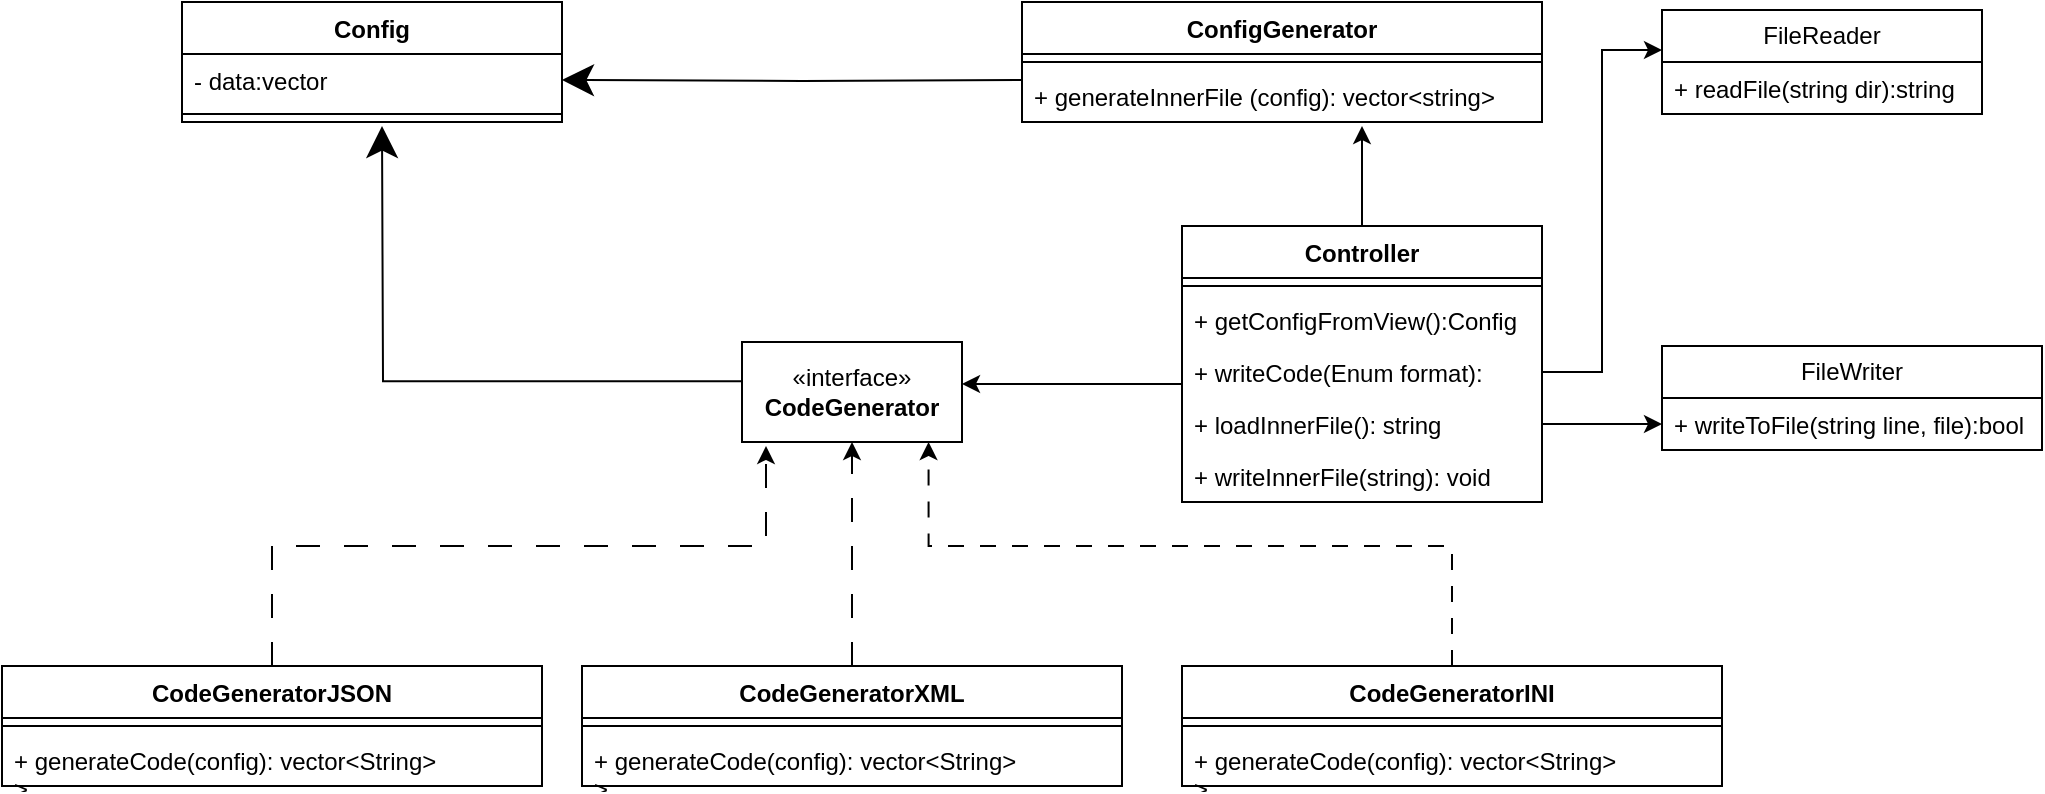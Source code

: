 <mxfile version="21.1.8" type="device">
  <diagram name="Page-1" id="pQZI-4XHFqmXTCKc_6Nn">
    <mxGraphModel dx="1195" dy="640" grid="1" gridSize="10" guides="1" tooltips="1" connect="1" arrows="1" fold="1" page="1" pageScale="1" pageWidth="850" pageHeight="1100" math="0" shadow="0">
      <root>
        <mxCell id="0" />
        <mxCell id="1" parent="0" />
        <mxCell id="r9VaE8LkY0G1EnwSw6R1-5" value="Config" style="swimlane;fontStyle=1;align=center;verticalAlign=top;childLayout=stackLayout;horizontal=1;startSize=26;horizontalStack=0;resizeParent=1;resizeParentMax=0;resizeLast=0;collapsible=1;marginBottom=0;whiteSpace=wrap;html=1;" vertex="1" parent="1">
          <mxGeometry x="100" y="228" width="190" height="60" as="geometry" />
        </mxCell>
        <mxCell id="r9VaE8LkY0G1EnwSw6R1-6" value="- data:vector" style="text;strokeColor=none;fillColor=none;align=left;verticalAlign=top;spacingLeft=4;spacingRight=4;overflow=hidden;rotatable=0;points=[[0,0.5],[1,0.5]];portConstraint=eastwest;whiteSpace=wrap;html=1;" vertex="1" parent="r9VaE8LkY0G1EnwSw6R1-5">
          <mxGeometry y="26" width="190" height="26" as="geometry" />
        </mxCell>
        <mxCell id="r9VaE8LkY0G1EnwSw6R1-7" value="" style="line;strokeWidth=1;fillColor=none;align=left;verticalAlign=middle;spacingTop=-1;spacingLeft=3;spacingRight=3;rotatable=0;labelPosition=right;points=[];portConstraint=eastwest;strokeColor=inherit;" vertex="1" parent="r9VaE8LkY0G1EnwSw6R1-5">
          <mxGeometry y="52" width="190" height="8" as="geometry" />
        </mxCell>
        <mxCell id="r9VaE8LkY0G1EnwSw6R1-15" value="ConfigGenerator" style="swimlane;fontStyle=1;align=center;verticalAlign=top;childLayout=stackLayout;horizontal=1;startSize=26;horizontalStack=0;resizeParent=1;resizeParentMax=0;resizeLast=0;collapsible=1;marginBottom=0;whiteSpace=wrap;html=1;" vertex="1" parent="1">
          <mxGeometry x="520" y="228" width="260" height="60" as="geometry" />
        </mxCell>
        <mxCell id="r9VaE8LkY0G1EnwSw6R1-19" style="edgeStyle=orthogonalEdgeStyle;rounded=0;orthogonalLoop=1;jettySize=auto;html=1;exitX=0;exitY=0.5;exitDx=0;exitDy=0;startArrow=none;startFill=0;endSize=13;startSize=16;entryX=1;entryY=0.5;entryDx=0;entryDy=0;" edge="1" parent="r9VaE8LkY0G1EnwSw6R1-15" target="r9VaE8LkY0G1EnwSw6R1-6">
          <mxGeometry relative="1" as="geometry">
            <mxPoint x="-280" y="39" as="targetPoint" />
            <mxPoint y="39" as="sourcePoint" />
          </mxGeometry>
        </mxCell>
        <mxCell id="r9VaE8LkY0G1EnwSw6R1-17" value="" style="line;strokeWidth=1;fillColor=none;align=left;verticalAlign=middle;spacingTop=-1;spacingLeft=3;spacingRight=3;rotatable=0;labelPosition=right;points=[];portConstraint=eastwest;strokeColor=inherit;" vertex="1" parent="r9VaE8LkY0G1EnwSw6R1-15">
          <mxGeometry y="26" width="260" height="8" as="geometry" />
        </mxCell>
        <mxCell id="r9VaE8LkY0G1EnwSw6R1-18" value="+ generateInnerFile (config): vector&amp;lt;string&amp;gt;" style="text;strokeColor=none;fillColor=none;align=left;verticalAlign=top;spacingLeft=4;spacingRight=4;overflow=hidden;rotatable=0;points=[[0,0.5],[1,0.5]];portConstraint=eastwest;whiteSpace=wrap;html=1;" vertex="1" parent="r9VaE8LkY0G1EnwSw6R1-15">
          <mxGeometry y="34" width="260" height="26" as="geometry" />
        </mxCell>
        <mxCell id="r9VaE8LkY0G1EnwSw6R1-26" style="edgeStyle=orthogonalEdgeStyle;rounded=0;orthogonalLoop=1;jettySize=auto;html=1;exitX=0;exitY=0.392;exitDx=0;exitDy=0;startArrow=none;startFill=0;endSize=13;startSize=16;exitPerimeter=0;" edge="1" parent="1" source="r9VaE8LkY0G1EnwSw6R1-45">
          <mxGeometry relative="1" as="geometry">
            <mxPoint x="200" y="290" as="targetPoint" />
            <mxPoint x="280" y="429.58" as="sourcePoint" />
          </mxGeometry>
        </mxCell>
        <mxCell id="r9VaE8LkY0G1EnwSw6R1-46" style="edgeStyle=orthogonalEdgeStyle;rounded=0;orthogonalLoop=1;jettySize=auto;html=1;entryX=0.5;entryY=1;entryDx=0;entryDy=0;dashed=1;dashPattern=12 12;" edge="1" parent="1" source="r9VaE8LkY0G1EnwSw6R1-31" target="r9VaE8LkY0G1EnwSw6R1-45">
          <mxGeometry relative="1" as="geometry" />
        </mxCell>
        <mxCell id="r9VaE8LkY0G1EnwSw6R1-31" value="CodeGeneratorXML" style="swimlane;fontStyle=1;align=center;verticalAlign=top;childLayout=stackLayout;horizontal=1;startSize=26;horizontalStack=0;resizeParent=1;resizeParentMax=0;resizeLast=0;collapsible=1;marginBottom=0;whiteSpace=wrap;html=1;" vertex="1" parent="1">
          <mxGeometry x="300" y="560" width="270" height="60" as="geometry" />
        </mxCell>
        <mxCell id="r9VaE8LkY0G1EnwSw6R1-32" value="" style="line;strokeWidth=1;fillColor=none;align=left;verticalAlign=middle;spacingTop=-1;spacingLeft=3;spacingRight=3;rotatable=0;labelPosition=right;points=[];portConstraint=eastwest;strokeColor=inherit;" vertex="1" parent="r9VaE8LkY0G1EnwSw6R1-31">
          <mxGeometry y="26" width="270" height="8" as="geometry" />
        </mxCell>
        <mxCell id="r9VaE8LkY0G1EnwSw6R1-33" value="+ generateCode(config): vector&amp;lt;String&amp;gt;&lt;br&gt;&amp;gt;" style="text;strokeColor=none;fillColor=none;align=left;verticalAlign=top;spacingLeft=4;spacingRight=4;overflow=hidden;rotatable=0;points=[[0,0.5],[1,0.5]];portConstraint=eastwest;whiteSpace=wrap;html=1;" vertex="1" parent="r9VaE8LkY0G1EnwSw6R1-31">
          <mxGeometry y="34" width="270" height="26" as="geometry" />
        </mxCell>
        <mxCell id="r9VaE8LkY0G1EnwSw6R1-41" style="edgeStyle=orthogonalEdgeStyle;rounded=0;orthogonalLoop=1;jettySize=auto;html=1;exitX=0.5;exitY=0;exitDx=0;exitDy=0;dashed=1;dashPattern=12 12;" edge="1" parent="1" source="r9VaE8LkY0G1EnwSw6R1-34">
          <mxGeometry relative="1" as="geometry">
            <mxPoint x="392" y="450" as="targetPoint" />
            <Array as="points">
              <mxPoint x="145" y="500" />
              <mxPoint x="392" y="500" />
            </Array>
          </mxGeometry>
        </mxCell>
        <mxCell id="r9VaE8LkY0G1EnwSw6R1-34" value="CodeGeneratorJSON" style="swimlane;fontStyle=1;align=center;verticalAlign=top;childLayout=stackLayout;horizontal=1;startSize=26;horizontalStack=0;resizeParent=1;resizeParentMax=0;resizeLast=0;collapsible=1;marginBottom=0;whiteSpace=wrap;html=1;" vertex="1" parent="1">
          <mxGeometry x="10" y="560" width="270" height="60" as="geometry" />
        </mxCell>
        <mxCell id="r9VaE8LkY0G1EnwSw6R1-35" value="" style="line;strokeWidth=1;fillColor=none;align=left;verticalAlign=middle;spacingTop=-1;spacingLeft=3;spacingRight=3;rotatable=0;labelPosition=right;points=[];portConstraint=eastwest;strokeColor=inherit;" vertex="1" parent="r9VaE8LkY0G1EnwSw6R1-34">
          <mxGeometry y="26" width="270" height="8" as="geometry" />
        </mxCell>
        <mxCell id="r9VaE8LkY0G1EnwSw6R1-36" value="+ generateCode(config): vector&amp;lt;String&amp;gt;&lt;br&gt;&amp;gt;" style="text;strokeColor=none;fillColor=none;align=left;verticalAlign=top;spacingLeft=4;spacingRight=4;overflow=hidden;rotatable=0;points=[[0,0.5],[1,0.5]];portConstraint=eastwest;whiteSpace=wrap;html=1;" vertex="1" parent="r9VaE8LkY0G1EnwSw6R1-34">
          <mxGeometry y="34" width="270" height="26" as="geometry" />
        </mxCell>
        <mxCell id="r9VaE8LkY0G1EnwSw6R1-47" style="edgeStyle=orthogonalEdgeStyle;rounded=0;orthogonalLoop=1;jettySize=auto;html=1;exitX=0.5;exitY=0;exitDx=0;exitDy=0;entryX=0.848;entryY=1;entryDx=0;entryDy=0;entryPerimeter=0;dashed=1;dashPattern=8 8;" edge="1" parent="1" source="r9VaE8LkY0G1EnwSw6R1-38" target="r9VaE8LkY0G1EnwSw6R1-45">
          <mxGeometry relative="1" as="geometry">
            <Array as="points">
              <mxPoint x="735" y="500" />
              <mxPoint x="473" y="500" />
            </Array>
          </mxGeometry>
        </mxCell>
        <mxCell id="r9VaE8LkY0G1EnwSw6R1-38" value="CodeGeneratorINI" style="swimlane;fontStyle=1;align=center;verticalAlign=top;childLayout=stackLayout;horizontal=1;startSize=26;horizontalStack=0;resizeParent=1;resizeParentMax=0;resizeLast=0;collapsible=1;marginBottom=0;whiteSpace=wrap;html=1;" vertex="1" parent="1">
          <mxGeometry x="600" y="560" width="270" height="60" as="geometry" />
        </mxCell>
        <mxCell id="r9VaE8LkY0G1EnwSw6R1-39" value="" style="line;strokeWidth=1;fillColor=none;align=left;verticalAlign=middle;spacingTop=-1;spacingLeft=3;spacingRight=3;rotatable=0;labelPosition=right;points=[];portConstraint=eastwest;strokeColor=inherit;" vertex="1" parent="r9VaE8LkY0G1EnwSw6R1-38">
          <mxGeometry y="26" width="270" height="8" as="geometry" />
        </mxCell>
        <mxCell id="r9VaE8LkY0G1EnwSw6R1-40" value="+ generateCode(config): vector&amp;lt;String&amp;gt;&lt;br&gt;&amp;gt;" style="text;strokeColor=none;fillColor=none;align=left;verticalAlign=top;spacingLeft=4;spacingRight=4;overflow=hidden;rotatable=0;points=[[0,0.5],[1,0.5]];portConstraint=eastwest;whiteSpace=wrap;html=1;" vertex="1" parent="r9VaE8LkY0G1EnwSw6R1-38">
          <mxGeometry y="34" width="270" height="26" as="geometry" />
        </mxCell>
        <mxCell id="r9VaE8LkY0G1EnwSw6R1-45" value="«interface»&lt;br&gt;&lt;b&gt;CodeGenerator&lt;/b&gt;" style="html=1;whiteSpace=wrap;" vertex="1" parent="1">
          <mxGeometry x="380" y="398" width="110" height="50" as="geometry" />
        </mxCell>
        <mxCell id="r9VaE8LkY0G1EnwSw6R1-53" style="edgeStyle=orthogonalEdgeStyle;rounded=0;orthogonalLoop=1;jettySize=auto;html=1;" edge="1" parent="1" source="r9VaE8LkY0G1EnwSw6R1-48">
          <mxGeometry relative="1" as="geometry">
            <mxPoint x="690" y="290" as="targetPoint" />
          </mxGeometry>
        </mxCell>
        <mxCell id="r9VaE8LkY0G1EnwSw6R1-48" value="Controller" style="swimlane;fontStyle=1;align=center;verticalAlign=top;childLayout=stackLayout;horizontal=1;startSize=26;horizontalStack=0;resizeParent=1;resizeParentMax=0;resizeLast=0;collapsible=1;marginBottom=0;whiteSpace=wrap;html=1;" vertex="1" parent="1">
          <mxGeometry x="600" y="340" width="180" height="138" as="geometry" />
        </mxCell>
        <mxCell id="r9VaE8LkY0G1EnwSw6R1-50" value="" style="line;strokeWidth=1;fillColor=none;align=left;verticalAlign=middle;spacingTop=-1;spacingLeft=3;spacingRight=3;rotatable=0;labelPosition=right;points=[];portConstraint=eastwest;strokeColor=inherit;" vertex="1" parent="r9VaE8LkY0G1EnwSw6R1-48">
          <mxGeometry y="26" width="180" height="8" as="geometry" />
        </mxCell>
        <mxCell id="r9VaE8LkY0G1EnwSw6R1-51" value="+ getConfigFromView():Config&lt;br&gt;&amp;nbsp;" style="text;strokeColor=none;fillColor=none;align=left;verticalAlign=top;spacingLeft=4;spacingRight=4;overflow=hidden;rotatable=0;points=[[0,0.5],[1,0.5]];portConstraint=eastwest;whiteSpace=wrap;html=1;" vertex="1" parent="r9VaE8LkY0G1EnwSw6R1-48">
          <mxGeometry y="34" width="180" height="26" as="geometry" />
        </mxCell>
        <mxCell id="r9VaE8LkY0G1EnwSw6R1-57" value="+ writeCode(Enum format):&lt;br&gt;&amp;nbsp;" style="text;strokeColor=none;fillColor=none;align=left;verticalAlign=top;spacingLeft=4;spacingRight=4;overflow=hidden;rotatable=0;points=[[0,0.5],[1,0.5]];portConstraint=eastwest;whiteSpace=wrap;html=1;" vertex="1" parent="r9VaE8LkY0G1EnwSw6R1-48">
          <mxGeometry y="60" width="180" height="26" as="geometry" />
        </mxCell>
        <mxCell id="r9VaE8LkY0G1EnwSw6R1-58" value="+ loadInnerFile(): string&lt;br&gt;&lt;br&gt;&amp;nbsp;" style="text;strokeColor=none;fillColor=none;align=left;verticalAlign=top;spacingLeft=4;spacingRight=4;overflow=hidden;rotatable=0;points=[[0,0.5],[1,0.5]];portConstraint=eastwest;whiteSpace=wrap;html=1;" vertex="1" parent="r9VaE8LkY0G1EnwSw6R1-48">
          <mxGeometry y="86" width="180" height="26" as="geometry" />
        </mxCell>
        <mxCell id="r9VaE8LkY0G1EnwSw6R1-59" value="+ writeInnerFile(string): void&lt;br&gt;&lt;br&gt;&amp;nbsp;" style="text;strokeColor=none;fillColor=none;align=left;verticalAlign=top;spacingLeft=4;spacingRight=4;overflow=hidden;rotatable=0;points=[[0,0.5],[1,0.5]];portConstraint=eastwest;whiteSpace=wrap;html=1;" vertex="1" parent="r9VaE8LkY0G1EnwSw6R1-48">
          <mxGeometry y="112" width="180" height="26" as="geometry" />
        </mxCell>
        <mxCell id="r9VaE8LkY0G1EnwSw6R1-52" style="edgeStyle=orthogonalEdgeStyle;rounded=0;orthogonalLoop=1;jettySize=auto;html=1;" edge="1" parent="1">
          <mxGeometry relative="1" as="geometry">
            <mxPoint x="600" y="419" as="sourcePoint" />
            <mxPoint x="490" y="419" as="targetPoint" />
          </mxGeometry>
        </mxCell>
        <mxCell id="r9VaE8LkY0G1EnwSw6R1-60" value="FileReader" style="swimlane;fontStyle=0;childLayout=stackLayout;horizontal=1;startSize=26;fillColor=none;horizontalStack=0;resizeParent=1;resizeParentMax=0;resizeLast=0;collapsible=1;marginBottom=0;whiteSpace=wrap;html=1;" vertex="1" parent="1">
          <mxGeometry x="840" y="232" width="160" height="52" as="geometry" />
        </mxCell>
        <mxCell id="r9VaE8LkY0G1EnwSw6R1-61" value="+ readFile(string dir):string" style="text;strokeColor=none;fillColor=none;align=left;verticalAlign=top;spacingLeft=4;spacingRight=4;overflow=hidden;rotatable=0;points=[[0,0.5],[1,0.5]];portConstraint=eastwest;whiteSpace=wrap;html=1;" vertex="1" parent="r9VaE8LkY0G1EnwSw6R1-60">
          <mxGeometry y="26" width="160" height="26" as="geometry" />
        </mxCell>
        <mxCell id="r9VaE8LkY0G1EnwSw6R1-68" value="FileWriter" style="swimlane;fontStyle=0;childLayout=stackLayout;horizontal=1;startSize=26;fillColor=none;horizontalStack=0;resizeParent=1;resizeParentMax=0;resizeLast=0;collapsible=1;marginBottom=0;whiteSpace=wrap;html=1;" vertex="1" parent="1">
          <mxGeometry x="840" y="400" width="190" height="52" as="geometry" />
        </mxCell>
        <mxCell id="r9VaE8LkY0G1EnwSw6R1-69" value="+ writeToFile(string line, file):bool" style="text;strokeColor=none;fillColor=none;align=left;verticalAlign=top;spacingLeft=4;spacingRight=4;overflow=hidden;rotatable=0;points=[[0,0.5],[1,0.5]];portConstraint=eastwest;whiteSpace=wrap;html=1;" vertex="1" parent="r9VaE8LkY0G1EnwSw6R1-68">
          <mxGeometry y="26" width="190" height="26" as="geometry" />
        </mxCell>
        <mxCell id="r9VaE8LkY0G1EnwSw6R1-72" style="edgeStyle=orthogonalEdgeStyle;rounded=0;orthogonalLoop=1;jettySize=auto;html=1;entryX=0;entryY=0.385;entryDx=0;entryDy=0;entryPerimeter=0;" edge="1" parent="1" source="r9VaE8LkY0G1EnwSw6R1-57" target="r9VaE8LkY0G1EnwSw6R1-60">
          <mxGeometry relative="1" as="geometry" />
        </mxCell>
        <mxCell id="r9VaE8LkY0G1EnwSw6R1-74" style="edgeStyle=orthogonalEdgeStyle;rounded=0;orthogonalLoop=1;jettySize=auto;html=1;entryX=0;entryY=0.5;entryDx=0;entryDy=0;" edge="1" parent="1" source="r9VaE8LkY0G1EnwSw6R1-58" target="r9VaE8LkY0G1EnwSw6R1-69">
          <mxGeometry relative="1" as="geometry" />
        </mxCell>
      </root>
    </mxGraphModel>
  </diagram>
</mxfile>
